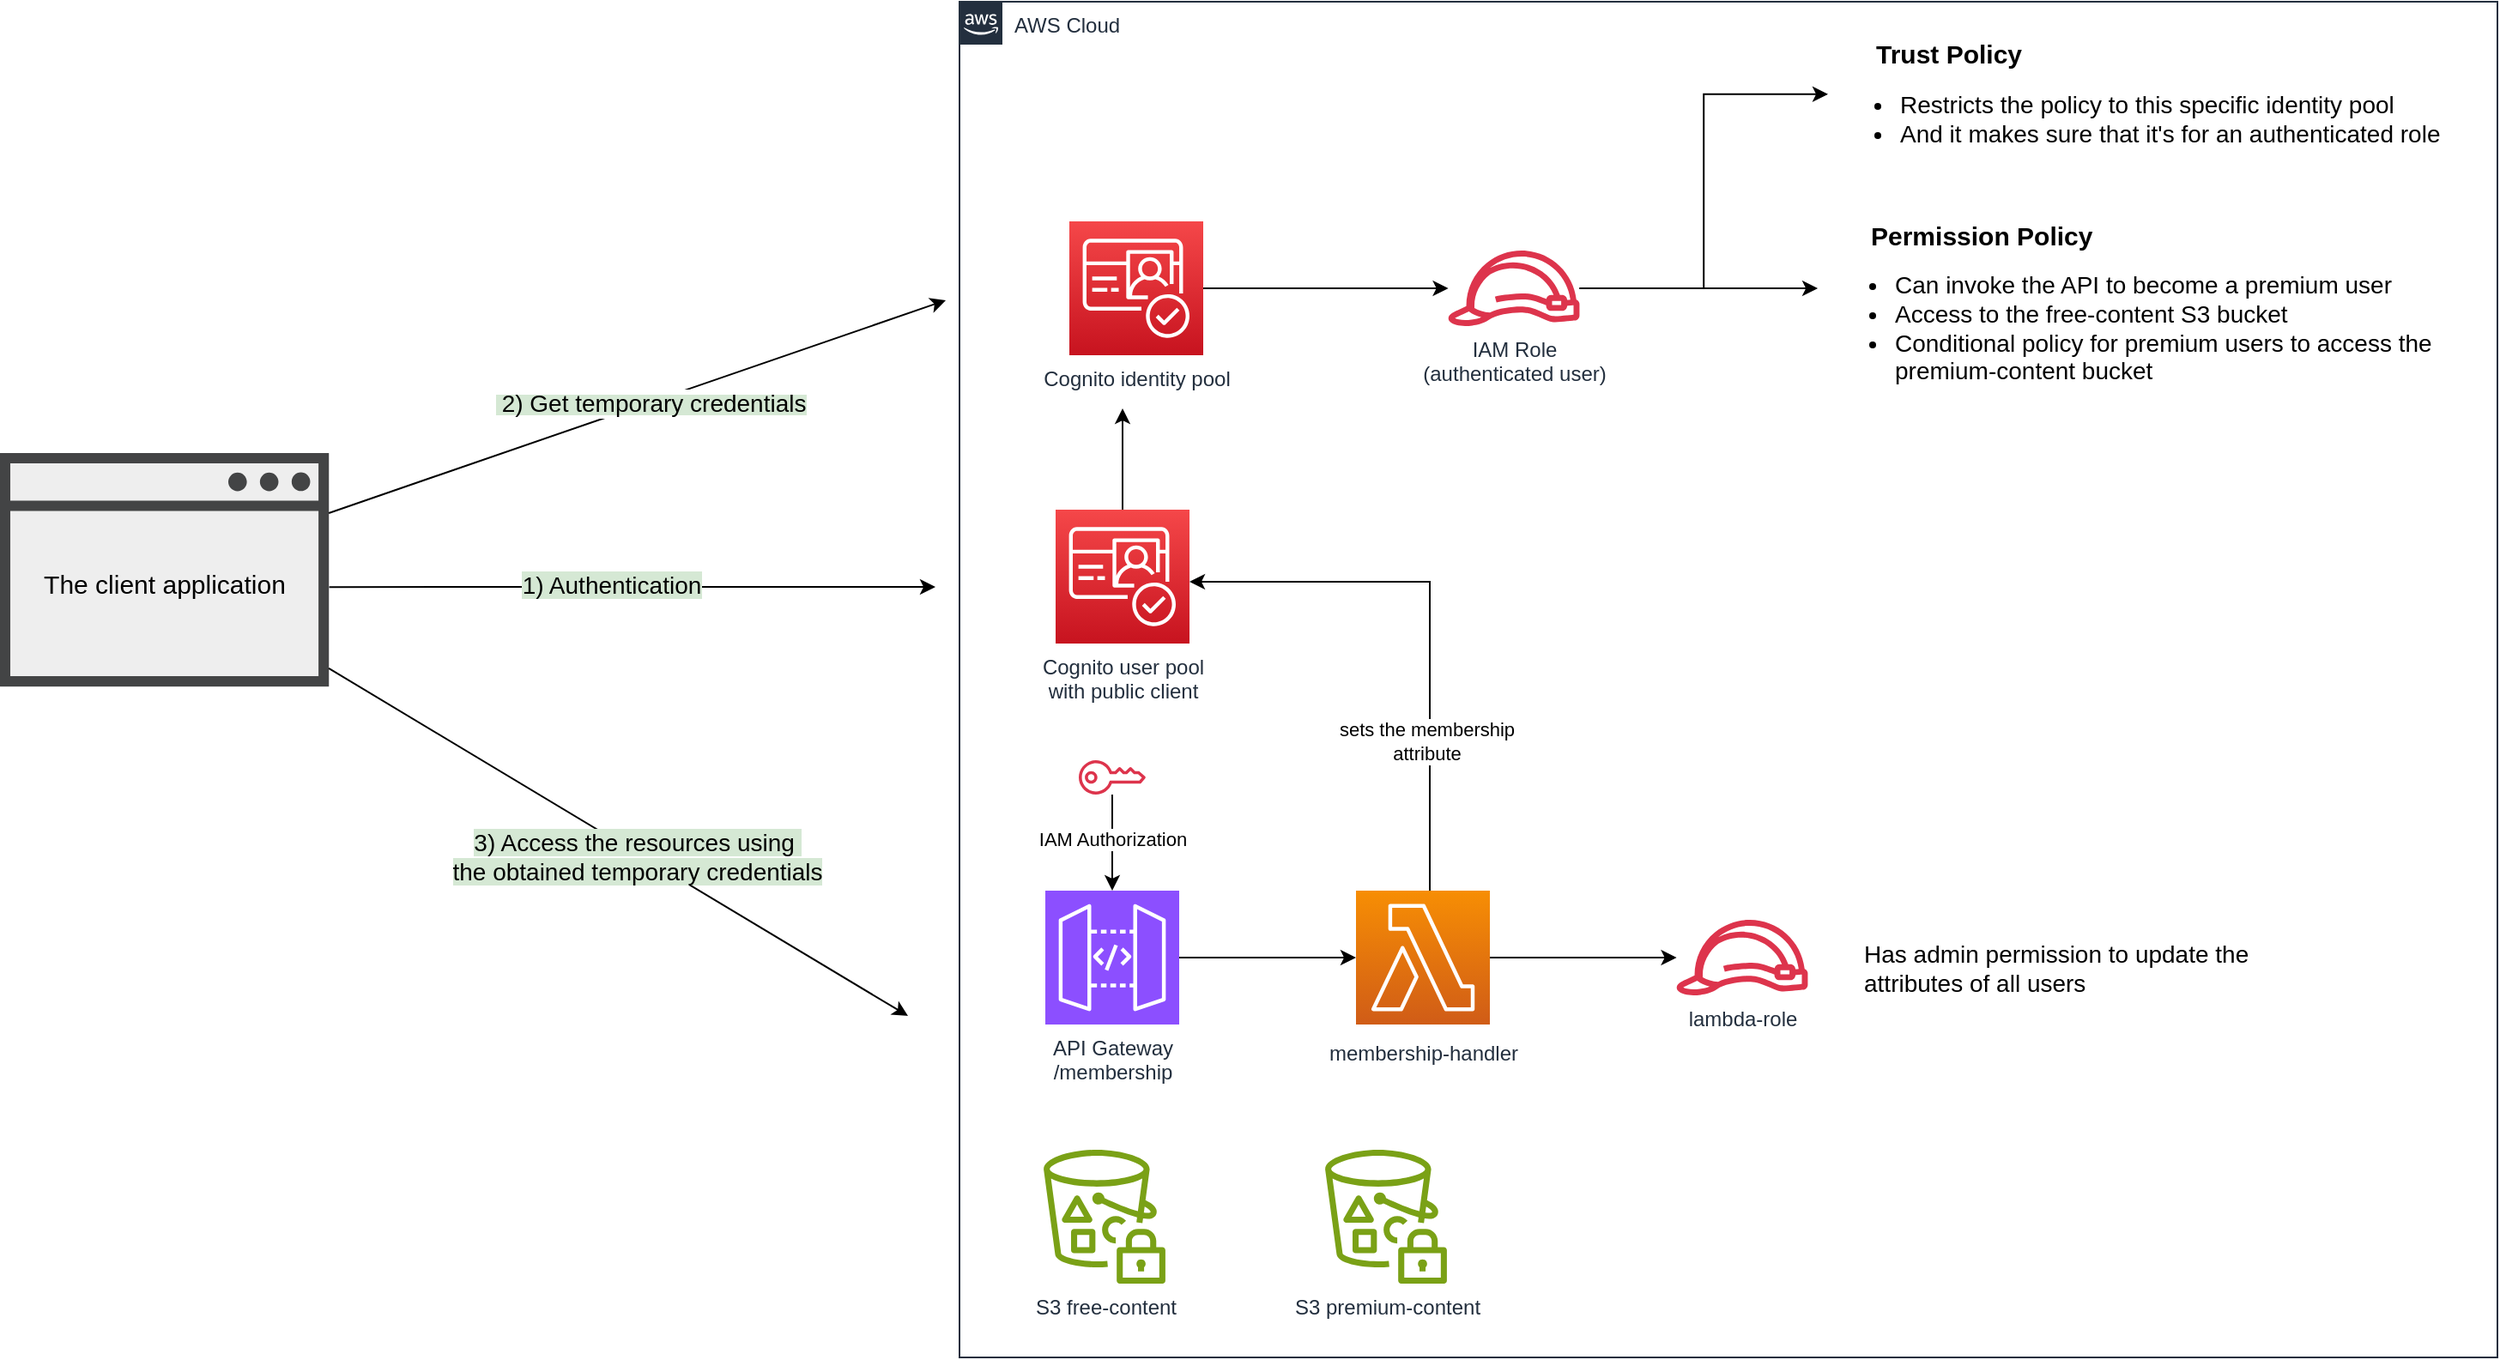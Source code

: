 <mxfile version="24.5.2" type="device">
  <diagram id="Ht1M8jgEwFfnCIfOTk4-" name="Page-1">
    <mxGraphModel dx="265" dy="2424" grid="0" gridSize="10" guides="1" tooltips="1" connect="1" arrows="1" fold="1" page="1" pageScale="1" pageWidth="1169" pageHeight="827" math="0" shadow="0">
      <root>
        <mxCell id="0" />
        <mxCell id="1" parent="0" />
        <mxCell id="f-lOCSB0kdI33juGnjNB-1" value="" style="group" vertex="1" connectable="0" parent="1">
          <mxGeometry x="1757" y="-1635" width="896" height="790" as="geometry" />
        </mxCell>
        <mxCell id="XuZFaqXOmvAEpBI1sN46-1" value="AWS Cloud" style="points=[[0,0],[0.25,0],[0.5,0],[0.75,0],[1,0],[1,0.25],[1,0.5],[1,0.75],[1,1],[0.75,1],[0.5,1],[0.25,1],[0,1],[0,0.75],[0,0.5],[0,0.25]];outlineConnect=0;gradientColor=none;html=1;whiteSpace=wrap;fontSize=12;fontStyle=0;container=1;pointerEvents=0;collapsible=0;recursiveResize=0;shape=mxgraph.aws4.group;grIcon=mxgraph.aws4.group_aws_cloud_alt;strokeColor=#232F3E;fillColor=none;verticalAlign=top;align=left;spacingLeft=30;fontColor=#232F3E;dashed=0;" parent="f-lOCSB0kdI33juGnjNB-1" vertex="1">
          <mxGeometry width="896" height="790" as="geometry" />
        </mxCell>
        <mxCell id="XuZFaqXOmvAEpBI1sN46-9" value="&lt;div&gt;S3 free-content&lt;br&gt;&lt;/div&gt;" style="sketch=0;outlineConnect=0;fontColor=#232F3E;gradientColor=none;fillColor=#7AA116;strokeColor=none;dashed=0;verticalLabelPosition=bottom;verticalAlign=top;align=center;html=1;fontSize=12;fontStyle=0;aspect=fixed;pointerEvents=1;shape=mxgraph.aws4.s3_object_lock;" parent="XuZFaqXOmvAEpBI1sN46-1" vertex="1">
          <mxGeometry x="49" y="669" width="71" height="78" as="geometry" />
        </mxCell>
        <mxCell id="XuZFaqXOmvAEpBI1sN46-29" value="&lt;div&gt;S3 premium-content&lt;br&gt;&lt;/div&gt;" style="sketch=0;outlineConnect=0;fontColor=#232F3E;gradientColor=none;fillColor=#7AA116;strokeColor=none;dashed=0;verticalLabelPosition=bottom;verticalAlign=top;align=center;html=1;fontSize=12;fontStyle=0;aspect=fixed;pointerEvents=1;shape=mxgraph.aws4.s3_object_lock;" parent="XuZFaqXOmvAEpBI1sN46-1" vertex="1">
          <mxGeometry x="213" y="669" width="71" height="78" as="geometry" />
        </mxCell>
        <mxCell id="XuZFaqXOmvAEpBI1sN46-22" style="edgeStyle=orthogonalEdgeStyle;rounded=0;orthogonalLoop=1;jettySize=auto;html=1;" parent="f-lOCSB0kdI33juGnjNB-1" source="XuZFaqXOmvAEpBI1sN46-2" target="XuZFaqXOmvAEpBI1sN46-11" edge="1">
          <mxGeometry relative="1" as="geometry" />
        </mxCell>
        <mxCell id="XuZFaqXOmvAEpBI1sN46-33" style="edgeStyle=orthogonalEdgeStyle;rounded=0;orthogonalLoop=1;jettySize=auto;html=1;" parent="f-lOCSB0kdI33juGnjNB-1" source="XuZFaqXOmvAEpBI1sN46-2" target="XuZFaqXOmvAEpBI1sN46-3" edge="1">
          <mxGeometry relative="1" as="geometry">
            <Array as="points">
              <mxPoint x="274" y="338" />
            </Array>
          </mxGeometry>
        </mxCell>
        <mxCell id="XuZFaqXOmvAEpBI1sN46-34" value="&lt;div&gt;sets the membership&lt;/div&gt;&lt;div&gt;attribute&lt;br&gt;&lt;/div&gt;" style="edgeLabel;html=1;align=center;verticalAlign=middle;resizable=0;points=[];" parent="XuZFaqXOmvAEpBI1sN46-33" vertex="1" connectable="0">
          <mxGeometry x="-0.331" y="-3" relative="1" as="geometry">
            <mxPoint x="-5" y="20" as="offset" />
          </mxGeometry>
        </mxCell>
        <mxCell id="XuZFaqXOmvAEpBI1sN46-2" value="membership-handler" style="outlineConnect=0;fontColor=#232F3E;gradientColor=#F78E04;gradientDirection=north;fillColor=#D05C17;strokeColor=#ffffff;dashed=0;verticalLabelPosition=bottom;verticalAlign=top;align=center;html=1;fontSize=12;fontStyle=0;aspect=fixed;shape=mxgraph.aws4.resourceIcon;resIcon=mxgraph.aws4.lambda;labelBackgroundColor=#ffffff;spacingTop=3;" parent="f-lOCSB0kdI33juGnjNB-1" vertex="1">
          <mxGeometry x="231" y="518" width="78" height="78" as="geometry" />
        </mxCell>
        <mxCell id="XuZFaqXOmvAEpBI1sN46-30" style="edgeStyle=orthogonalEdgeStyle;rounded=0;orthogonalLoop=1;jettySize=auto;html=1;" parent="f-lOCSB0kdI33juGnjNB-1" source="XuZFaqXOmvAEpBI1sN46-3" edge="1">
          <mxGeometry relative="1" as="geometry">
            <mxPoint x="95" y="237" as="targetPoint" />
          </mxGeometry>
        </mxCell>
        <mxCell id="XuZFaqXOmvAEpBI1sN46-3" value="&lt;div&gt;Cognito user pool&lt;/div&gt;&lt;div&gt;with public client&lt;br&gt;&lt;/div&gt;" style="outlineConnect=0;fontColor=#232F3E;gradientColor=#F54749;gradientDirection=north;fillColor=#C7131F;strokeColor=#ffffff;dashed=0;verticalLabelPosition=bottom;verticalAlign=top;align=center;html=1;fontSize=12;fontStyle=0;aspect=fixed;shape=mxgraph.aws4.resourceIcon;resIcon=mxgraph.aws4.cognito;labelBackgroundColor=#ffffff;" parent="f-lOCSB0kdI33juGnjNB-1" vertex="1">
          <mxGeometry x="56" y="296" width="78" height="78" as="geometry" />
        </mxCell>
        <mxCell id="XuZFaqXOmvAEpBI1sN46-21" style="edgeStyle=orthogonalEdgeStyle;rounded=0;orthogonalLoop=1;jettySize=auto;html=1;curved=1;" parent="f-lOCSB0kdI33juGnjNB-1" source="XuZFaqXOmvAEpBI1sN46-8" target="XuZFaqXOmvAEpBI1sN46-2" edge="1">
          <mxGeometry relative="1" as="geometry" />
        </mxCell>
        <mxCell id="XuZFaqXOmvAEpBI1sN46-8" value="&lt;div&gt;API Gateway&lt;/div&gt;&lt;div&gt;/membership&lt;br&gt;&lt;/div&gt;" style="sketch=0;points=[[0,0,0],[0.25,0,0],[0.5,0,0],[0.75,0,0],[1,0,0],[0,1,0],[0.25,1,0],[0.5,1,0],[0.75,1,0],[1,1,0],[0,0.25,0],[0,0.5,0],[0,0.75,0],[1,0.25,0],[1,0.5,0],[1,0.75,0]];outlineConnect=0;fontColor=#232F3E;fillColor=#8C4FFF;strokeColor=#ffffff;dashed=0;verticalLabelPosition=bottom;verticalAlign=top;align=center;html=1;fontSize=12;fontStyle=0;aspect=fixed;shape=mxgraph.aws4.resourceIcon;resIcon=mxgraph.aws4.api_gateway;" parent="f-lOCSB0kdI33juGnjNB-1" vertex="1">
          <mxGeometry x="50" y="518" width="78" height="78" as="geometry" />
        </mxCell>
        <mxCell id="XuZFaqXOmvAEpBI1sN46-10" value="" style="sketch=0;outlineConnect=0;fontColor=#232F3E;gradientColor=none;fillColor=#DD344C;strokeColor=none;dashed=0;verticalLabelPosition=bottom;verticalAlign=top;align=center;html=1;fontSize=12;fontStyle=0;aspect=fixed;pointerEvents=1;shape=mxgraph.aws4.addon;" parent="f-lOCSB0kdI33juGnjNB-1" vertex="1">
          <mxGeometry x="69.5" y="442" width="39" height="20" as="geometry" />
        </mxCell>
        <mxCell id="XuZFaqXOmvAEpBI1sN46-11" value="lambda-role" style="sketch=0;outlineConnect=0;fontColor=#232F3E;gradientColor=none;fillColor=#DD344C;strokeColor=none;dashed=0;verticalLabelPosition=bottom;verticalAlign=top;align=center;html=1;fontSize=12;fontStyle=0;aspect=fixed;pointerEvents=1;shape=mxgraph.aws4.role;" parent="f-lOCSB0kdI33juGnjNB-1" vertex="1">
          <mxGeometry x="417" y="535" width="78" height="44" as="geometry" />
        </mxCell>
        <mxCell id="XuZFaqXOmvAEpBI1sN46-18" style="edgeStyle=orthogonalEdgeStyle;rounded=0;orthogonalLoop=1;jettySize=auto;html=1;entryX=0.5;entryY=0;entryDx=0;entryDy=0;entryPerimeter=0;" parent="f-lOCSB0kdI33juGnjNB-1" source="XuZFaqXOmvAEpBI1sN46-10" target="XuZFaqXOmvAEpBI1sN46-8" edge="1">
          <mxGeometry relative="1" as="geometry" />
        </mxCell>
        <mxCell id="XuZFaqXOmvAEpBI1sN46-20" value="IAM Authorization" style="edgeLabel;html=1;align=center;verticalAlign=middle;resizable=0;points=[];" parent="XuZFaqXOmvAEpBI1sN46-18" vertex="1" connectable="0">
          <mxGeometry x="0.258" y="1" relative="1" as="geometry">
            <mxPoint x="-1" y="-9" as="offset" />
          </mxGeometry>
        </mxCell>
        <mxCell id="XuZFaqXOmvAEpBI1sN46-27" style="edgeStyle=orthogonalEdgeStyle;rounded=0;orthogonalLoop=1;jettySize=auto;html=1;entryX=0;entryY=0.25;entryDx=0;entryDy=0;" parent="f-lOCSB0kdI33juGnjNB-1" source="XuZFaqXOmvAEpBI1sN46-4" target="XuZFaqXOmvAEpBI1sN46-12" edge="1">
          <mxGeometry relative="1" as="geometry" />
        </mxCell>
        <mxCell id="XuZFaqXOmvAEpBI1sN46-4" value="&lt;div&gt;IAM Role&lt;/div&gt;&lt;div&gt;(authenticated user)&lt;br&gt;&lt;/div&gt;" style="sketch=0;outlineConnect=0;fontColor=#232F3E;gradientColor=none;fillColor=#DD344C;strokeColor=none;dashed=0;verticalLabelPosition=bottom;verticalAlign=top;align=center;html=1;fontSize=12;fontStyle=0;aspect=fixed;pointerEvents=1;shape=mxgraph.aws4.role;" parent="f-lOCSB0kdI33juGnjNB-1" vertex="1">
          <mxGeometry x="284" y="145" width="78" height="44" as="geometry" />
        </mxCell>
        <mxCell id="XuZFaqXOmvAEpBI1sN46-23" style="edgeStyle=orthogonalEdgeStyle;rounded=0;orthogonalLoop=1;jettySize=auto;html=1;" parent="f-lOCSB0kdI33juGnjNB-1" source="XuZFaqXOmvAEpBI1sN46-6" target="XuZFaqXOmvAEpBI1sN46-4" edge="1">
          <mxGeometry relative="1" as="geometry" />
        </mxCell>
        <mxCell id="XuZFaqXOmvAEpBI1sN46-6" value="Cognito identity pool" style="outlineConnect=0;fontColor=#232F3E;gradientColor=#F54749;gradientDirection=north;fillColor=#C7131F;strokeColor=#ffffff;dashed=0;verticalLabelPosition=bottom;verticalAlign=top;align=center;html=1;fontSize=12;fontStyle=0;aspect=fixed;shape=mxgraph.aws4.resourceIcon;resIcon=mxgraph.aws4.cognito;labelBackgroundColor=#ffffff;" parent="f-lOCSB0kdI33juGnjNB-1" vertex="1">
          <mxGeometry x="64" y="128" width="78" height="78" as="geometry" />
        </mxCell>
        <mxCell id="XuZFaqXOmvAEpBI1sN46-14" value="" style="group" parent="f-lOCSB0kdI33juGnjNB-1" vertex="1" connectable="0">
          <mxGeometry x="508" y="15" width="371" height="145.5" as="geometry" />
        </mxCell>
        <mxCell id="XuZFaqXOmvAEpBI1sN46-12" value="&lt;div style=&quot;font-size: 14px;&quot; align=&quot;left&quot;&gt;&lt;ul&gt;&lt;li&gt;&lt;font style=&quot;font-size: 14px;&quot;&gt;Restricts the policy to this specific identity pool&lt;/font&gt;&lt;/li&gt;&lt;li data-list=&quot;bullet&quot;&gt;&lt;font style=&quot;font-size: 14px;&quot;&gt;And it makes sure that it&#39;s for an authenticated role&lt;/font&gt;&lt;/li&gt;&lt;/ul&gt;&lt;/div&gt;&lt;p&gt;&lt;/p&gt;" style="text;html=1;whiteSpace=wrap;overflow=hidden;rounded=0;" parent="XuZFaqXOmvAEpBI1sN46-14" vertex="1">
          <mxGeometry x="-2" y="15.5" width="371" height="93.5" as="geometry" />
        </mxCell>
        <mxCell id="XuZFaqXOmvAEpBI1sN46-13" value="&lt;h1 style=&quot;margin-top: 0px; font-size: 15px;&quot;&gt;&lt;font style=&quot;font-size: 15px;&quot;&gt;Trust Policy&lt;/font&gt;&lt;/h1&gt;" style="text;whiteSpace=wrap;html=1;" parent="XuZFaqXOmvAEpBI1sN46-14" vertex="1">
          <mxGeometry x="24" width="119" height="31" as="geometry" />
        </mxCell>
        <mxCell id="XuZFaqXOmvAEpBI1sN46-25" value="&lt;div style=&quot;font-size: 14px;&quot; align=&quot;left&quot;&gt;&lt;ul&gt;&lt;li&gt;Can invoke the API to become a premium user&lt;br&gt;&lt;/li&gt;&lt;li data-list=&quot;bullet&quot;&gt;Access to the free-content S3 bucket&lt;/li&gt;&lt;li data-list=&quot;bullet&quot;&gt;Conditional policy for premium users to access the premium-content bucket&lt;br&gt;&lt;/li&gt;&lt;/ul&gt;&lt;/div&gt;&lt;p&gt;&lt;/p&gt;" style="text;html=1;whiteSpace=wrap;overflow=hidden;rounded=0;" parent="f-lOCSB0kdI33juGnjNB-1" vertex="1">
          <mxGeometry x="503" y="136" width="371" height="93.5" as="geometry" />
        </mxCell>
        <mxCell id="XuZFaqXOmvAEpBI1sN46-26" value="&lt;h1 style=&quot;margin-top: 0px; font-size: 15px;&quot;&gt;&lt;font style=&quot;font-size: 15px;&quot;&gt;Permission Policy&lt;/font&gt;&lt;/h1&gt;" style="text;whiteSpace=wrap;html=1;" parent="f-lOCSB0kdI33juGnjNB-1" vertex="1">
          <mxGeometry x="529" y="120.5" width="155" height="31" as="geometry" />
        </mxCell>
        <mxCell id="XuZFaqXOmvAEpBI1sN46-28" style="edgeStyle=orthogonalEdgeStyle;rounded=0;orthogonalLoop=1;jettySize=auto;html=1;entryX=-0.008;entryY=0.332;entryDx=0;entryDy=0;entryPerimeter=0;" parent="f-lOCSB0kdI33juGnjNB-1" source="XuZFaqXOmvAEpBI1sN46-4" target="XuZFaqXOmvAEpBI1sN46-25" edge="1">
          <mxGeometry relative="1" as="geometry" />
        </mxCell>
        <mxCell id="XuZFaqXOmvAEpBI1sN46-35" value="&lt;div style=&quot;font-size: 14px;&quot; align=&quot;left&quot;&gt;Has admin permission to update the attributes of all users&lt;br&gt;&lt;/div&gt;&lt;p&gt;&lt;/p&gt;" style="text;html=1;whiteSpace=wrap;overflow=hidden;rounded=0;" parent="f-lOCSB0kdI33juGnjNB-1" vertex="1">
          <mxGeometry x="525" y="539.75" width="235" height="34.5" as="geometry" />
        </mxCell>
        <mxCell id="f-lOCSB0kdI33juGnjNB-11" value="" style="endArrow=classic;html=1;rounded=0;exitX=0.997;exitY=0.574;exitDx=0;exitDy=0;exitPerimeter=0;" edge="1" parent="1" source="f-lOCSB0kdI33juGnjNB-7">
          <mxGeometry width="50" height="50" relative="1" as="geometry">
            <mxPoint x="1348" y="-1294" as="sourcePoint" />
            <mxPoint x="1743" y="-1294" as="targetPoint" />
          </mxGeometry>
        </mxCell>
        <mxCell id="f-lOCSB0kdI33juGnjNB-12" value="&lt;font style=&quot;font-size: 14px; background-color: rgb(213, 232, 212);&quot;&gt;1) Authentication&lt;/font&gt;" style="edgeLabel;html=1;align=center;verticalAlign=middle;resizable=0;points=[];" vertex="1" connectable="0" parent="f-lOCSB0kdI33juGnjNB-11">
          <mxGeometry x="0.295" relative="1" as="geometry">
            <mxPoint x="-64" y="-1" as="offset" />
          </mxGeometry>
        </mxCell>
        <mxCell id="f-lOCSB0kdI33juGnjNB-14" value="" style="group;strokeWidth=0;fillColor=#eeeeee;strokeColor=#36393d;" vertex="1" connectable="0" parent="1">
          <mxGeometry x="1198" y="-1372" width="191.55" height="136" as="geometry" />
        </mxCell>
        <mxCell id="f-lOCSB0kdI33juGnjNB-7" value="" style="sketch=0;pointerEvents=1;shadow=0;dashed=0;html=1;strokeColor=none;fillColor=#434445;aspect=fixed;labelPosition=center;verticalLabelPosition=bottom;verticalAlign=top;align=center;outlineConnect=0;shape=mxgraph.vvd.web_browser;" vertex="1" parent="f-lOCSB0kdI33juGnjNB-14">
          <mxGeometry width="191.55" height="136" as="geometry" />
        </mxCell>
        <mxCell id="f-lOCSB0kdI33juGnjNB-13" value="" style="rounded=0;whiteSpace=wrap;html=1;strokeColor=none;fillColor=#eeeeee;" vertex="1" parent="f-lOCSB0kdI33juGnjNB-14">
          <mxGeometry x="44" y="43" width="120" height="76" as="geometry" />
        </mxCell>
        <mxCell id="f-lOCSB0kdI33juGnjNB-20" value="&lt;font style=&quot;font-size: 15px;&quot;&gt;The client application&lt;/font&gt;" style="text;html=1;align=center;verticalAlign=middle;whiteSpace=wrap;rounded=0;" vertex="1" parent="f-lOCSB0kdI33juGnjNB-14">
          <mxGeometry x="18.78" y="61" width="154" height="30" as="geometry" />
        </mxCell>
        <mxCell id="f-lOCSB0kdI33juGnjNB-15" value="" style="endArrow=classic;html=1;rounded=0;" edge="1" parent="1" source="f-lOCSB0kdI33juGnjNB-7">
          <mxGeometry width="50" height="50" relative="1" as="geometry">
            <mxPoint x="1348" y="-1523" as="sourcePoint" />
            <mxPoint x="1749" y="-1461" as="targetPoint" />
          </mxGeometry>
        </mxCell>
        <mxCell id="f-lOCSB0kdI33juGnjNB-16" value="&lt;span style=&quot;background-color: rgb(213, 232, 212);&quot;&gt;&amp;nbsp;&lt;font style=&quot;font-size: 14px;&quot;&gt;2) Get temporary credentials &lt;br&gt;&lt;/font&gt;&lt;/span&gt;" style="edgeLabel;html=1;align=center;verticalAlign=middle;resizable=0;points=[];" vertex="1" connectable="0" parent="f-lOCSB0kdI33juGnjNB-15">
          <mxGeometry x="0.295" relative="1" as="geometry">
            <mxPoint x="-45" y="16" as="offset" />
          </mxGeometry>
        </mxCell>
        <mxCell id="f-lOCSB0kdI33juGnjNB-18" value="" style="endArrow=classic;html=1;rounded=0;" edge="1" parent="1" source="f-lOCSB0kdI33juGnjNB-7">
          <mxGeometry width="50" height="50" relative="1" as="geometry">
            <mxPoint x="1270" y="-1088" as="sourcePoint" />
            <mxPoint x="1727" y="-1044" as="targetPoint" />
          </mxGeometry>
        </mxCell>
        <mxCell id="f-lOCSB0kdI33juGnjNB-19" value="&lt;div style=&quot;font-size: 14px;&quot;&gt;&lt;span style=&quot;background-color: rgb(213, 232, 212);&quot;&gt;3) Access the resources using&amp;nbsp;&lt;/span&gt;&lt;/div&gt;&lt;div style=&quot;font-size: 14px;&quot;&gt;&lt;span style=&quot;background-color: rgb(213, 232, 212);&quot;&gt;the obtained temporary credentials&lt;/span&gt;&lt;/div&gt;" style="edgeLabel;html=1;align=center;verticalAlign=middle;resizable=0;points=[];" vertex="1" connectable="0" parent="f-lOCSB0kdI33juGnjNB-18">
          <mxGeometry x="0.165" y="-1" relative="1" as="geometry">
            <mxPoint x="-17" y="-9" as="offset" />
          </mxGeometry>
        </mxCell>
      </root>
    </mxGraphModel>
  </diagram>
</mxfile>
